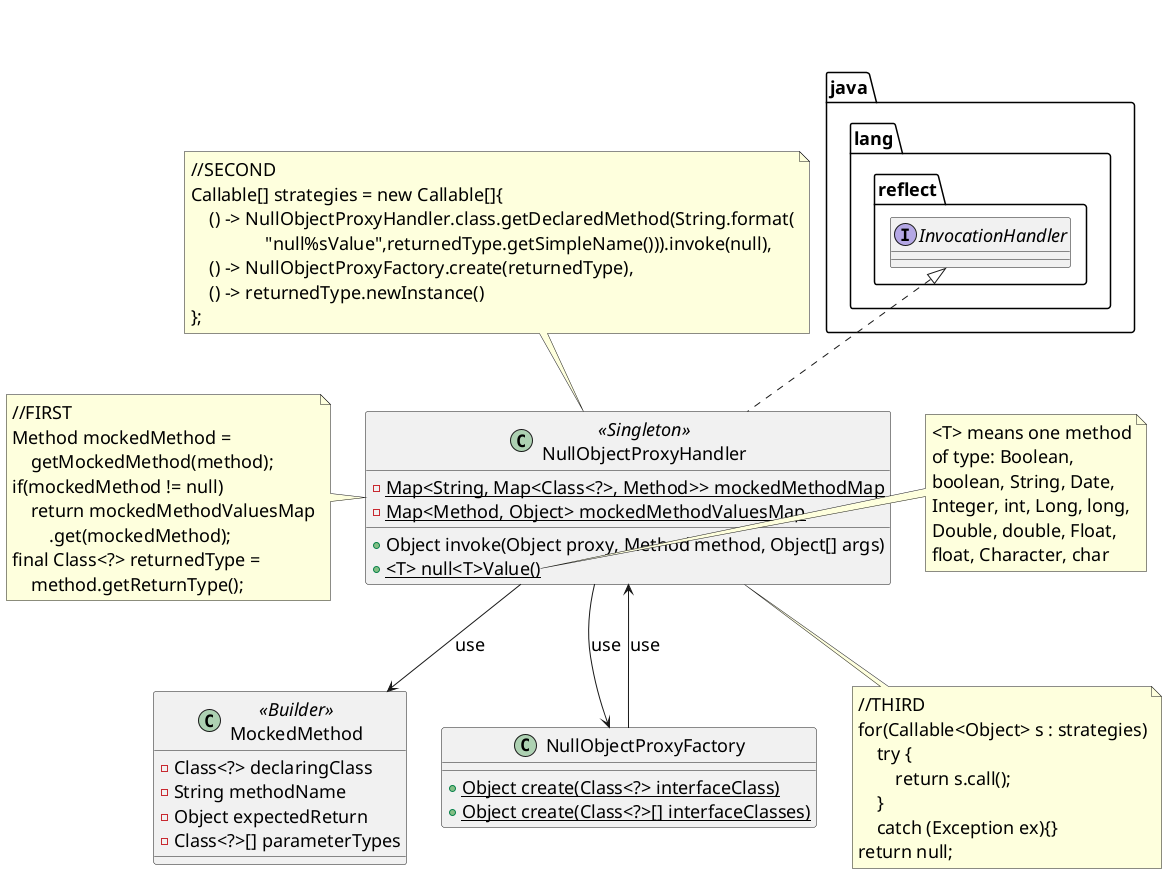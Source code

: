 @startuml

skinparam backgroundcolor transparent
skinparam classFontSize 18
skinparam noteFontSize 18
skinparam arrowFontSize 18
skinparam classAttributeFontSize 18
skinparam packageFontSize 18
skinparam classStereotypeFontSize 18

skinparam titleFontColor #FFFFFF

skinparam titleFontSize 32

Title Module null_object: cu.datys.null_object.api package

class MockedMethod<<Builder>>{
    - Class<?> declaringClass
    - String methodName
    - Object expectedReturn
    - Class<?>[] parameterTypes
}

class NullObjectProxyFactory{
    + {static} Object create(Class<?> interfaceClass)
    + {static} Object create(Class<?>[] interfaceClasses)
}

class NullObjectProxyHandler<<Singleton>> implements java.lang.reflect.InvocationHandler{
    - {static} Map<String, Map<Class<?>, Method>> mockedMethodMap
    - {static} Map<Method, Object> mockedMethodValuesMap
    + Object invoke(Object proxy, Method method, Object[] args)
    + {static} <T> null<T>Value()
}

NullObjectProxyHandler --> MockedMethod: use
NullObjectProxyFactory --> NullObjectProxyHandler: use
NullObjectProxyHandler --> NullObjectProxyFactory: use

note left of NullObjectProxyHandler
    //FIRST
    Method mockedMethod =
        getMockedMethod(method);
    if(mockedMethod != null)
        return mockedMethodValuesMap
            .get(mockedMethod);
    final Class<?> returnedType =
        method.getReturnType();
end note

note top of NullObjectProxyHandler
    //SECOND
    Callable[] strategies = new Callable[]{
        () -> NullObjectProxyHandler.class.getDeclaredMethod(String.format(
                    "null%sValue",returnedType.getSimpleName())).invoke(null),
        () -> NullObjectProxyFactory.create(returnedType),
        () -> returnedType.newInstance()
    };
end note

note bottom of NullObjectProxyHandler
    //THIRD
    for(Callable<Object> s : strategies)
        try {
            return s.call();
        }
        catch (Exception ex){}
    return null;
end note

note right of NullObjectProxyHandler::null
    <T> means one method
    of type: Boolean,
    boolean, String, Date,
    Integer, int, Long, long,
    Double, double, Float,
    float, Character, char
end note

@enduml